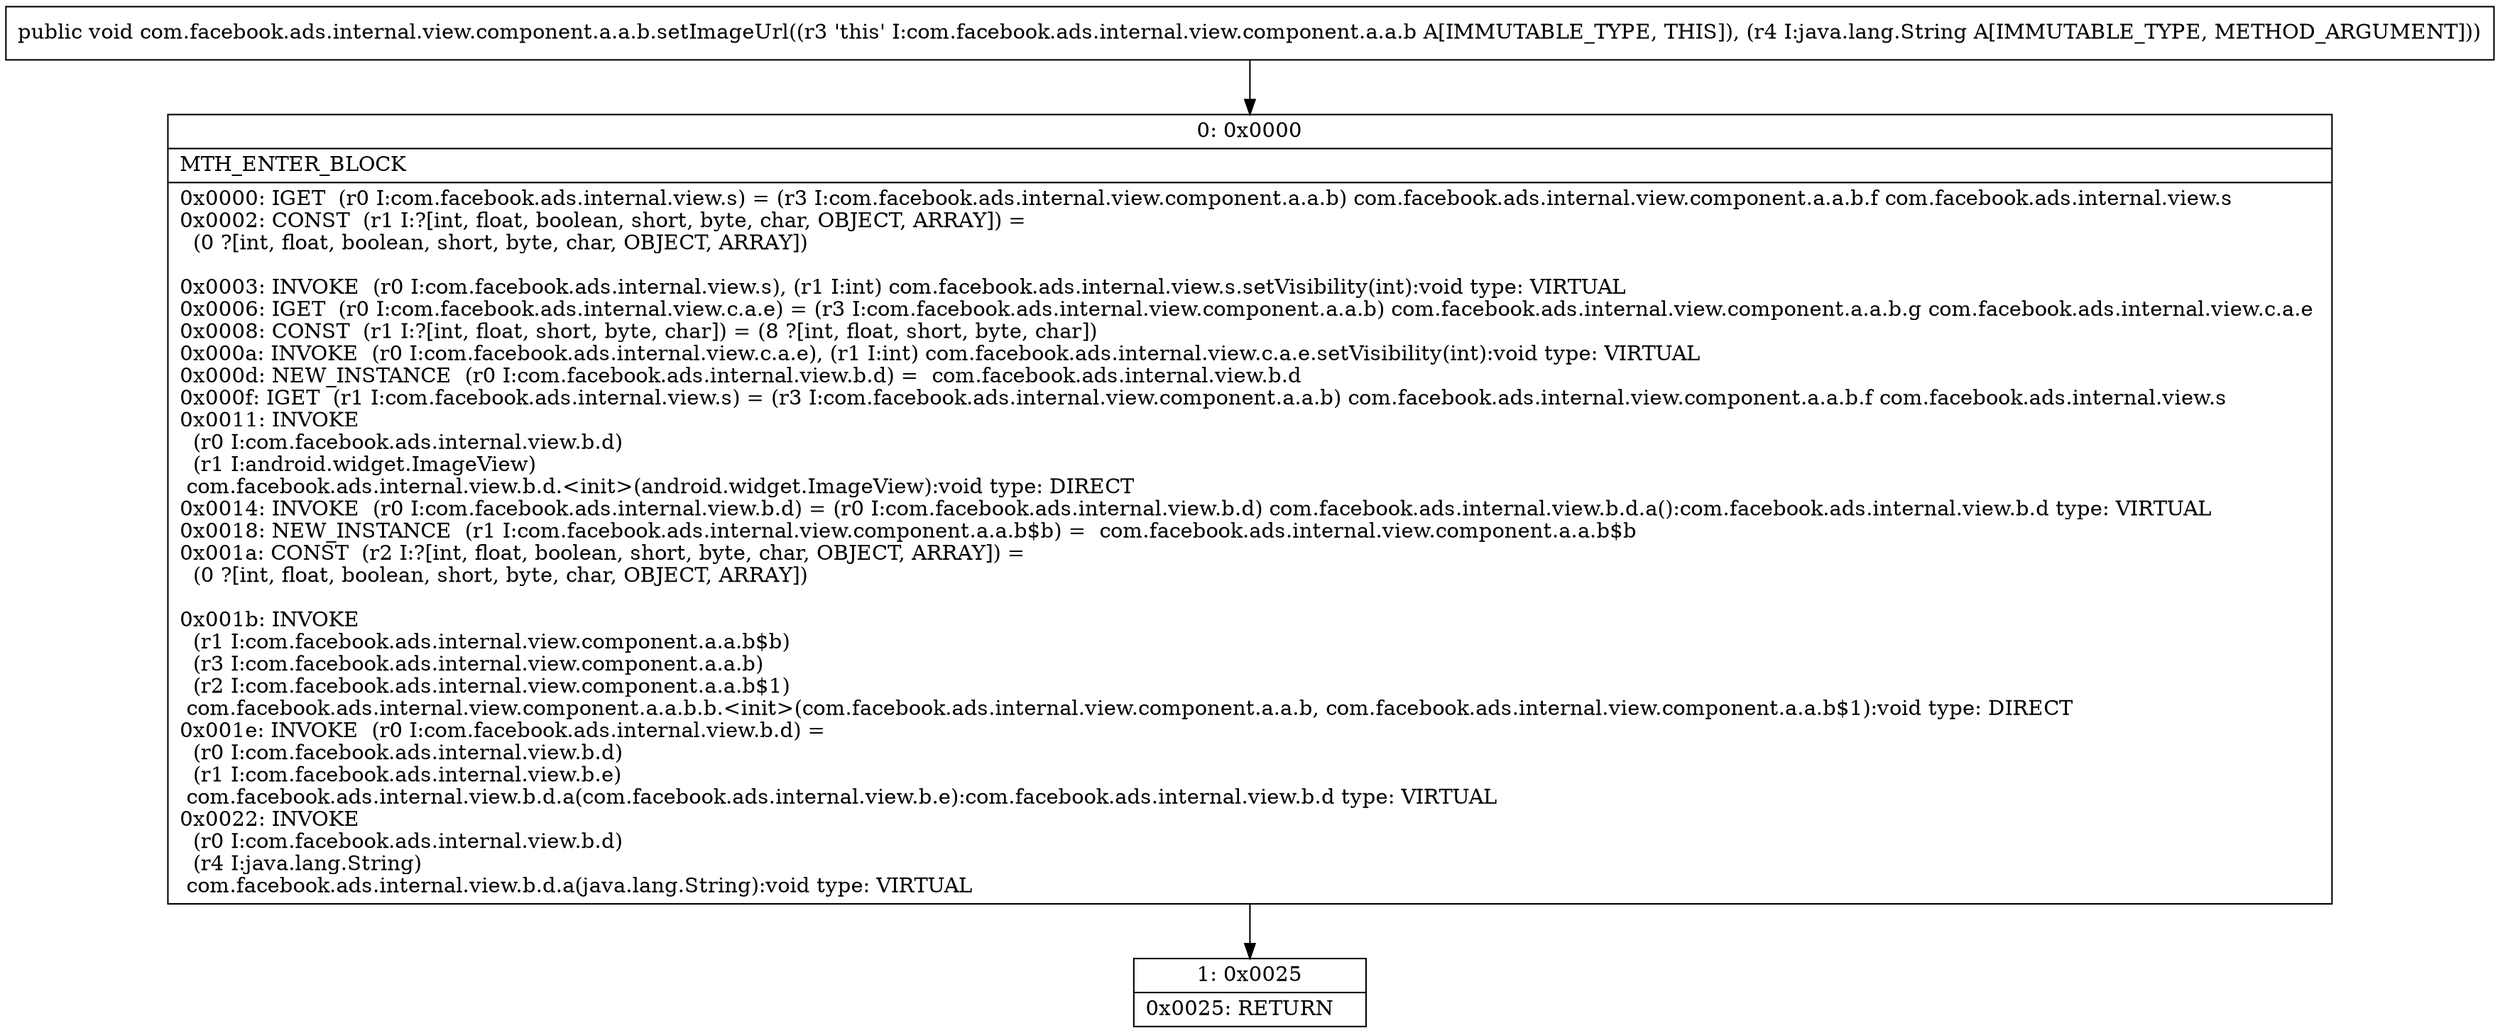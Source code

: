 digraph "CFG forcom.facebook.ads.internal.view.component.a.a.b.setImageUrl(Ljava\/lang\/String;)V" {
Node_0 [shape=record,label="{0\:\ 0x0000|MTH_ENTER_BLOCK\l|0x0000: IGET  (r0 I:com.facebook.ads.internal.view.s) = (r3 I:com.facebook.ads.internal.view.component.a.a.b) com.facebook.ads.internal.view.component.a.a.b.f com.facebook.ads.internal.view.s \l0x0002: CONST  (r1 I:?[int, float, boolean, short, byte, char, OBJECT, ARRAY]) = \l  (0 ?[int, float, boolean, short, byte, char, OBJECT, ARRAY])\l \l0x0003: INVOKE  (r0 I:com.facebook.ads.internal.view.s), (r1 I:int) com.facebook.ads.internal.view.s.setVisibility(int):void type: VIRTUAL \l0x0006: IGET  (r0 I:com.facebook.ads.internal.view.c.a.e) = (r3 I:com.facebook.ads.internal.view.component.a.a.b) com.facebook.ads.internal.view.component.a.a.b.g com.facebook.ads.internal.view.c.a.e \l0x0008: CONST  (r1 I:?[int, float, short, byte, char]) = (8 ?[int, float, short, byte, char]) \l0x000a: INVOKE  (r0 I:com.facebook.ads.internal.view.c.a.e), (r1 I:int) com.facebook.ads.internal.view.c.a.e.setVisibility(int):void type: VIRTUAL \l0x000d: NEW_INSTANCE  (r0 I:com.facebook.ads.internal.view.b.d) =  com.facebook.ads.internal.view.b.d \l0x000f: IGET  (r1 I:com.facebook.ads.internal.view.s) = (r3 I:com.facebook.ads.internal.view.component.a.a.b) com.facebook.ads.internal.view.component.a.a.b.f com.facebook.ads.internal.view.s \l0x0011: INVOKE  \l  (r0 I:com.facebook.ads.internal.view.b.d)\l  (r1 I:android.widget.ImageView)\l com.facebook.ads.internal.view.b.d.\<init\>(android.widget.ImageView):void type: DIRECT \l0x0014: INVOKE  (r0 I:com.facebook.ads.internal.view.b.d) = (r0 I:com.facebook.ads.internal.view.b.d) com.facebook.ads.internal.view.b.d.a():com.facebook.ads.internal.view.b.d type: VIRTUAL \l0x0018: NEW_INSTANCE  (r1 I:com.facebook.ads.internal.view.component.a.a.b$b) =  com.facebook.ads.internal.view.component.a.a.b$b \l0x001a: CONST  (r2 I:?[int, float, boolean, short, byte, char, OBJECT, ARRAY]) = \l  (0 ?[int, float, boolean, short, byte, char, OBJECT, ARRAY])\l \l0x001b: INVOKE  \l  (r1 I:com.facebook.ads.internal.view.component.a.a.b$b)\l  (r3 I:com.facebook.ads.internal.view.component.a.a.b)\l  (r2 I:com.facebook.ads.internal.view.component.a.a.b$1)\l com.facebook.ads.internal.view.component.a.a.b.b.\<init\>(com.facebook.ads.internal.view.component.a.a.b, com.facebook.ads.internal.view.component.a.a.b$1):void type: DIRECT \l0x001e: INVOKE  (r0 I:com.facebook.ads.internal.view.b.d) = \l  (r0 I:com.facebook.ads.internal.view.b.d)\l  (r1 I:com.facebook.ads.internal.view.b.e)\l com.facebook.ads.internal.view.b.d.a(com.facebook.ads.internal.view.b.e):com.facebook.ads.internal.view.b.d type: VIRTUAL \l0x0022: INVOKE  \l  (r0 I:com.facebook.ads.internal.view.b.d)\l  (r4 I:java.lang.String)\l com.facebook.ads.internal.view.b.d.a(java.lang.String):void type: VIRTUAL \l}"];
Node_1 [shape=record,label="{1\:\ 0x0025|0x0025: RETURN   \l}"];
MethodNode[shape=record,label="{public void com.facebook.ads.internal.view.component.a.a.b.setImageUrl((r3 'this' I:com.facebook.ads.internal.view.component.a.a.b A[IMMUTABLE_TYPE, THIS]), (r4 I:java.lang.String A[IMMUTABLE_TYPE, METHOD_ARGUMENT])) }"];
MethodNode -> Node_0;
Node_0 -> Node_1;
}

